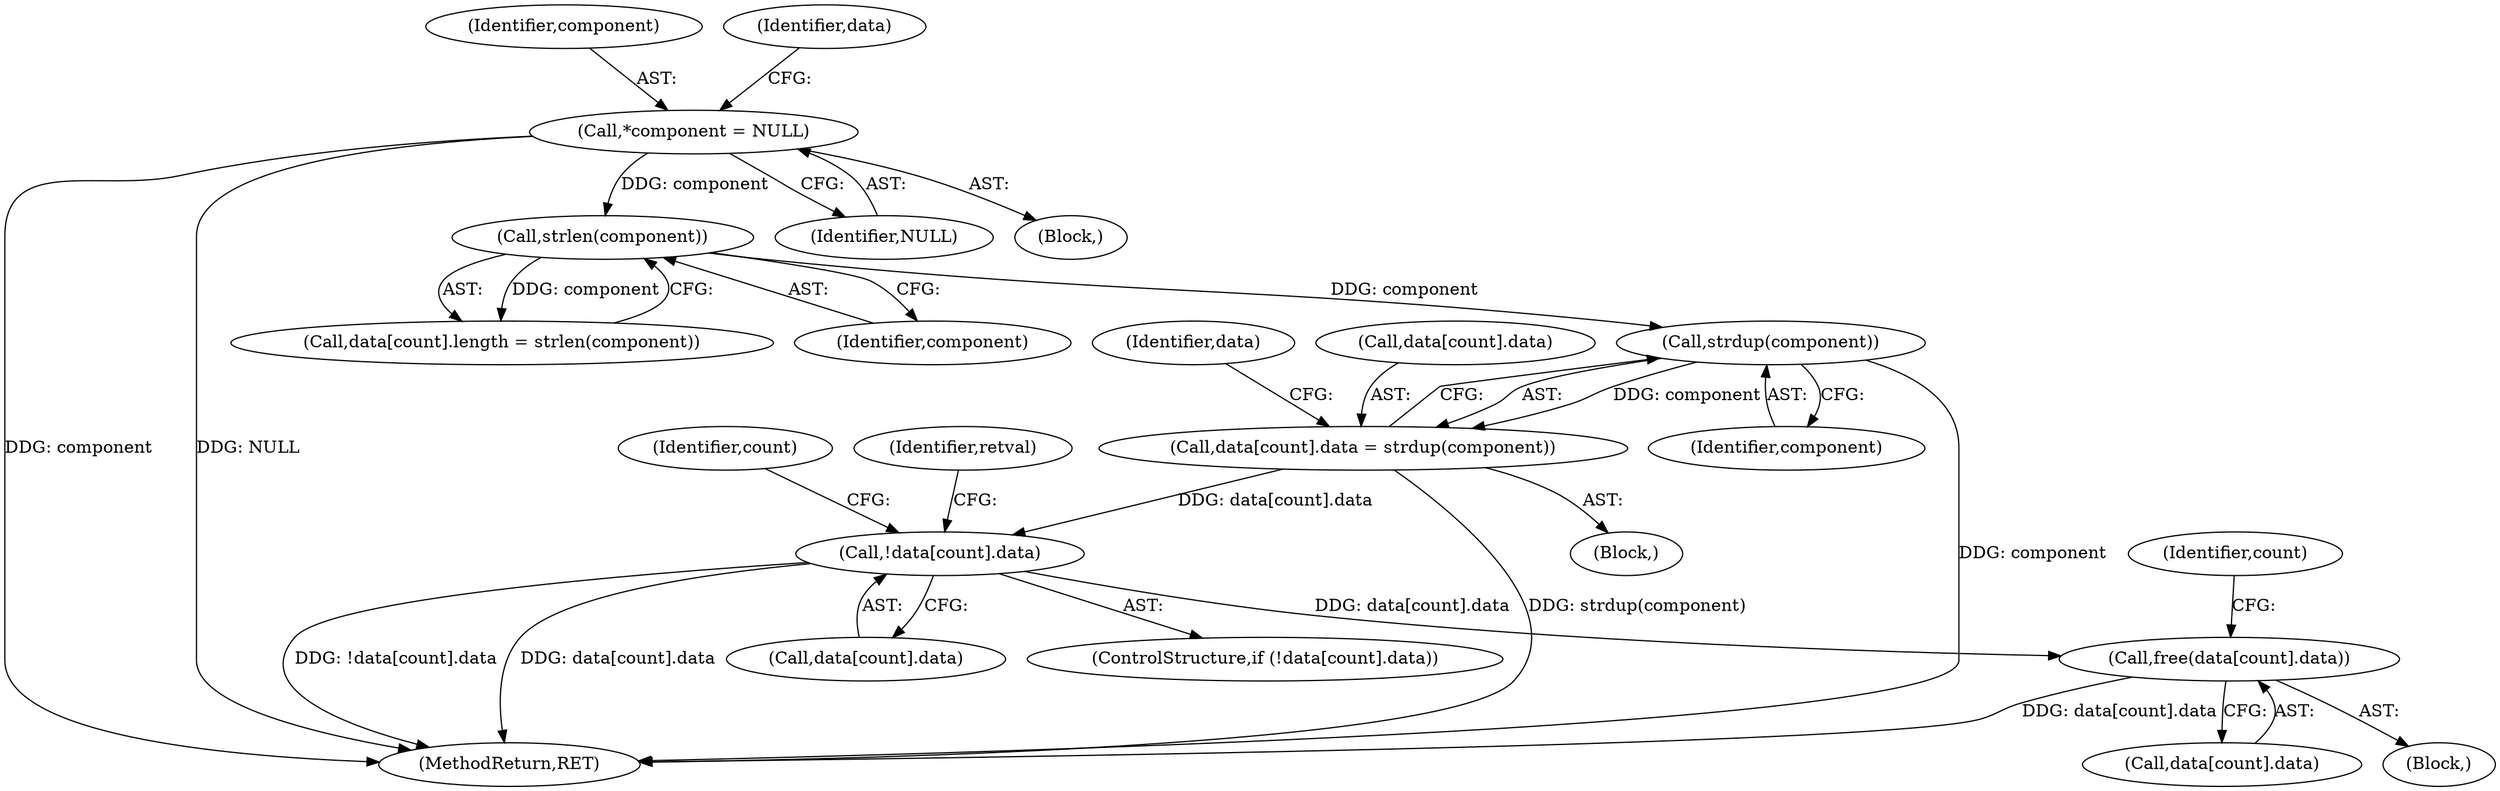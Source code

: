 digraph "0_krb5_f0c094a1b745d91ef2f9a4eae2149aac026a5789@API" {
"1000208" [label="(Call,strdup(component))"];
"1000200" [label="(Call,strlen(component))"];
"1000131" [label="(Call,*component = NULL)"];
"1000202" [label="(Call,data[count].data = strdup(component))"];
"1000211" [label="(Call,!data[count].data)"];
"1000269" [label="(Call,free(data[count].data))"];
"1000193" [label="(Block,)"];
"1000212" [label="(Call,data[count].data)"];
"1000203" [label="(Call,data[count].data)"];
"1000281" [label="(MethodReturn,RET)"];
"1000208" [label="(Call,strdup(component))"];
"1000194" [label="(Call,data[count].length = strlen(component))"];
"1000270" [label="(Call,data[count].data)"];
"1000222" [label="(Identifier,count)"];
"1000210" [label="(ControlStructure,if (!data[count].data))"];
"1000133" [label="(Identifier,NULL)"];
"1000219" [label="(Identifier,retval)"];
"1000131" [label="(Call,*component = NULL)"];
"1000200" [label="(Call,strlen(component))"];
"1000132" [label="(Identifier,component)"];
"1000269" [label="(Call,free(data[count].data))"];
"1000202" [label="(Call,data[count].data = strdup(component))"];
"1000268" [label="(Block,)"];
"1000109" [label="(Block,)"];
"1000211" [label="(Call,!data[count].data)"];
"1000214" [label="(Identifier,data)"];
"1000209" [label="(Identifier,component)"];
"1000201" [label="(Identifier,component)"];
"1000135" [label="(Identifier,data)"];
"1000266" [label="(Identifier,count)"];
"1000208" -> "1000202"  [label="AST: "];
"1000208" -> "1000209"  [label="CFG: "];
"1000209" -> "1000208"  [label="AST: "];
"1000202" -> "1000208"  [label="CFG: "];
"1000208" -> "1000281"  [label="DDG: component"];
"1000208" -> "1000202"  [label="DDG: component"];
"1000200" -> "1000208"  [label="DDG: component"];
"1000200" -> "1000194"  [label="AST: "];
"1000200" -> "1000201"  [label="CFG: "];
"1000201" -> "1000200"  [label="AST: "];
"1000194" -> "1000200"  [label="CFG: "];
"1000200" -> "1000194"  [label="DDG: component"];
"1000131" -> "1000200"  [label="DDG: component"];
"1000131" -> "1000109"  [label="AST: "];
"1000131" -> "1000133"  [label="CFG: "];
"1000132" -> "1000131"  [label="AST: "];
"1000133" -> "1000131"  [label="AST: "];
"1000135" -> "1000131"  [label="CFG: "];
"1000131" -> "1000281"  [label="DDG: component"];
"1000131" -> "1000281"  [label="DDG: NULL"];
"1000202" -> "1000193"  [label="AST: "];
"1000203" -> "1000202"  [label="AST: "];
"1000214" -> "1000202"  [label="CFG: "];
"1000202" -> "1000281"  [label="DDG: strdup(component)"];
"1000202" -> "1000211"  [label="DDG: data[count].data"];
"1000211" -> "1000210"  [label="AST: "];
"1000211" -> "1000212"  [label="CFG: "];
"1000212" -> "1000211"  [label="AST: "];
"1000219" -> "1000211"  [label="CFG: "];
"1000222" -> "1000211"  [label="CFG: "];
"1000211" -> "1000281"  [label="DDG: data[count].data"];
"1000211" -> "1000281"  [label="DDG: !data[count].data"];
"1000211" -> "1000269"  [label="DDG: data[count].data"];
"1000269" -> "1000268"  [label="AST: "];
"1000269" -> "1000270"  [label="CFG: "];
"1000270" -> "1000269"  [label="AST: "];
"1000266" -> "1000269"  [label="CFG: "];
"1000269" -> "1000281"  [label="DDG: data[count].data"];
}
